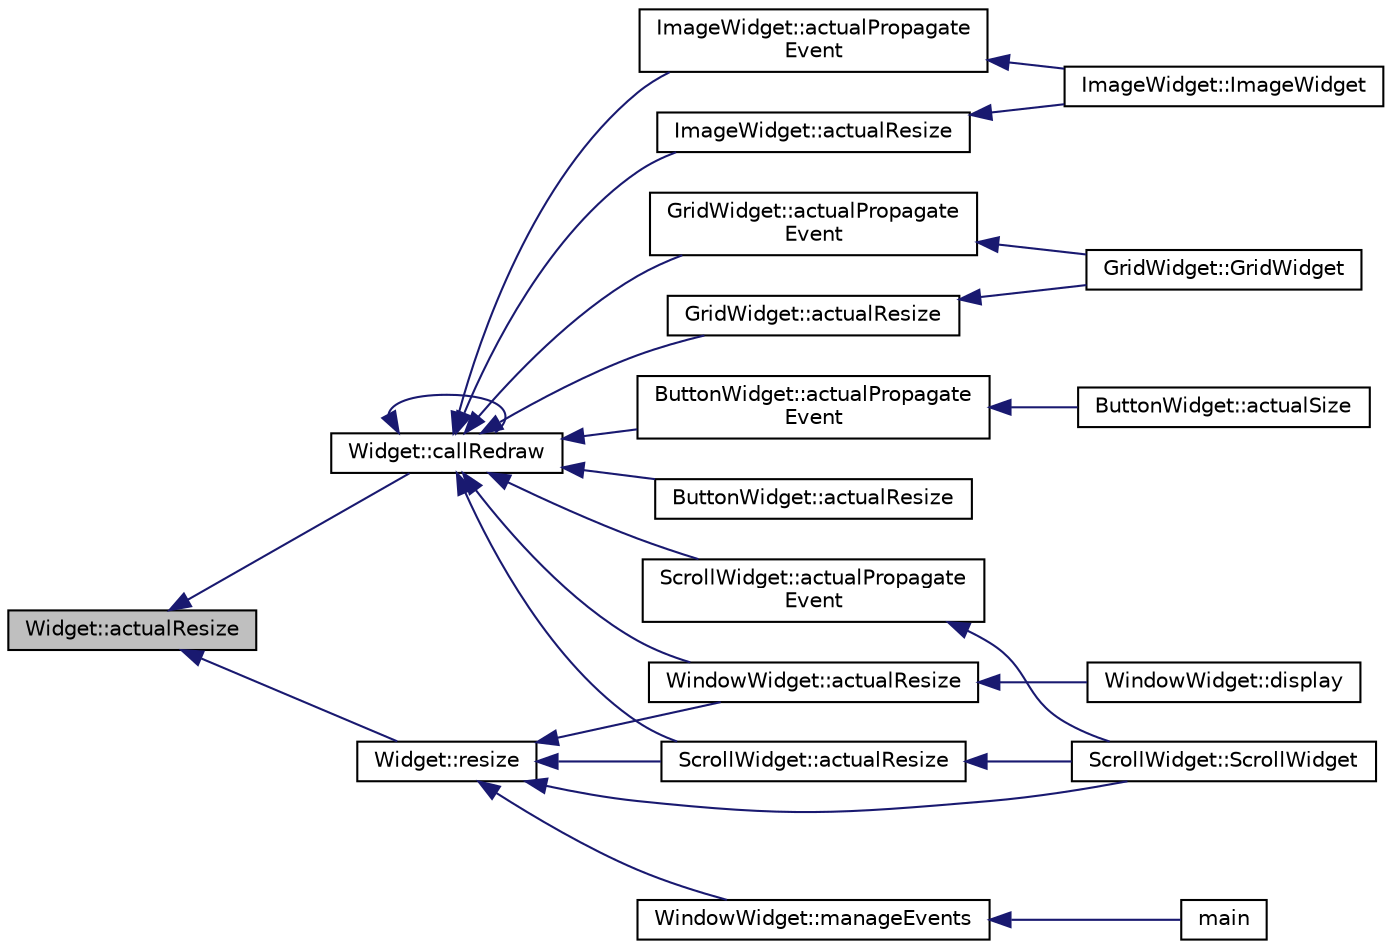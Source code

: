 digraph "Widget::actualResize"
{
 // INTERACTIVE_SVG=YES
  edge [fontname="Helvetica",fontsize="10",labelfontname="Helvetica",labelfontsize="10"];
  node [fontname="Helvetica",fontsize="10",shape=record];
  rankdir="LR";
  Node76 [label="Widget::actualResize",height=0.2,width=0.4,color="black", fillcolor="grey75", style="filled", fontcolor="black"];
  Node76 -> Node77 [dir="back",color="midnightblue",fontsize="10",style="solid",fontname="Helvetica"];
  Node77 [label="Widget::callRedraw",height=0.2,width=0.4,color="black", fillcolor="white", style="filled",URL="$class_widget.html#a210d4c8e3ea02cb777c6e3ad7fdc22b3"];
  Node77 -> Node78 [dir="back",color="midnightblue",fontsize="10",style="solid",fontname="Helvetica"];
  Node78 [label="ButtonWidget::actualResize",height=0.2,width=0.4,color="black", fillcolor="white", style="filled",URL="$class_button_widget.html#a66e8bfd9bc9a56b3a7cb2a8efc38347e"];
  Node77 -> Node79 [dir="back",color="midnightblue",fontsize="10",style="solid",fontname="Helvetica"];
  Node79 [label="ButtonWidget::actualPropagate\lEvent",height=0.2,width=0.4,color="black", fillcolor="white", style="filled",URL="$class_button_widget.html#aae069846bf4c475a475a47daf4178f3d"];
  Node79 -> Node80 [dir="back",color="midnightblue",fontsize="10",style="solid",fontname="Helvetica"];
  Node80 [label="ButtonWidget::actualSize",height=0.2,width=0.4,color="black", fillcolor="white", style="filled",URL="$class_button_widget.html#a050618b949448e783b589ddd4ccfedf0"];
  Node77 -> Node81 [dir="back",color="midnightblue",fontsize="10",style="solid",fontname="Helvetica"];
  Node81 [label="GridWidget::actualResize",height=0.2,width=0.4,color="black", fillcolor="white", style="filled",URL="$class_grid_widget.html#a640c641444f6a5dae5a66af01d036777"];
  Node81 -> Node82 [dir="back",color="midnightblue",fontsize="10",style="solid",fontname="Helvetica"];
  Node82 [label="GridWidget::GridWidget",height=0.2,width=0.4,color="black", fillcolor="white", style="filled",URL="$class_grid_widget.html#ae03af738f5dddd2e8ea1b08b2de4ee8b"];
  Node77 -> Node83 [dir="back",color="midnightblue",fontsize="10",style="solid",fontname="Helvetica"];
  Node83 [label="GridWidget::actualPropagate\lEvent",height=0.2,width=0.4,color="black", fillcolor="white", style="filled",URL="$class_grid_widget.html#a9c57f1ca2311d3caa936a481fa7fbef0"];
  Node83 -> Node82 [dir="back",color="midnightblue",fontsize="10",style="solid",fontname="Helvetica"];
  Node77 -> Node84 [dir="back",color="midnightblue",fontsize="10",style="solid",fontname="Helvetica"];
  Node84 [label="ImageWidget::actualResize",height=0.2,width=0.4,color="black", fillcolor="white", style="filled",URL="$class_image_widget.html#a3b5f1a6cf3f2fcde08f50f0b91eaff70"];
  Node84 -> Node85 [dir="back",color="midnightblue",fontsize="10",style="solid",fontname="Helvetica"];
  Node85 [label="ImageWidget::ImageWidget",height=0.2,width=0.4,color="black", fillcolor="white", style="filled",URL="$class_image_widget.html#a0691c9bec182528fb06d42d21bc859fe"];
  Node77 -> Node86 [dir="back",color="midnightblue",fontsize="10",style="solid",fontname="Helvetica"];
  Node86 [label="ImageWidget::actualPropagate\lEvent",height=0.2,width=0.4,color="black", fillcolor="white", style="filled",URL="$class_image_widget.html#a08c72c6888bf10e0941443ea67c72498"];
  Node86 -> Node85 [dir="back",color="midnightblue",fontsize="10",style="solid",fontname="Helvetica"];
  Node77 -> Node87 [dir="back",color="midnightblue",fontsize="10",style="solid",fontname="Helvetica"];
  Node87 [label="ScrollWidget::actualResize",height=0.2,width=0.4,color="black", fillcolor="white", style="filled",URL="$class_scroll_widget.html#a4ede9d7a9f850f367b39173bb2519bd6"];
  Node87 -> Node88 [dir="back",color="midnightblue",fontsize="10",style="solid",fontname="Helvetica"];
  Node88 [label="ScrollWidget::ScrollWidget",height=0.2,width=0.4,color="black", fillcolor="white", style="filled",URL="$class_scroll_widget.html#a8cd1d59b24aff85a353e86e24425e94d"];
  Node77 -> Node89 [dir="back",color="midnightblue",fontsize="10",style="solid",fontname="Helvetica"];
  Node89 [label="ScrollWidget::actualPropagate\lEvent",height=0.2,width=0.4,color="black", fillcolor="white", style="filled",URL="$class_scroll_widget.html#a19b22edd7d9f565af142e801a5960530"];
  Node89 -> Node88 [dir="back",color="midnightblue",fontsize="10",style="solid",fontname="Helvetica"];
  Node77 -> Node77 [dir="back",color="midnightblue",fontsize="10",style="solid",fontname="Helvetica"];
  Node77 -> Node90 [dir="back",color="midnightblue",fontsize="10",style="solid",fontname="Helvetica"];
  Node90 [label="WindowWidget::actualResize",height=0.2,width=0.4,color="black", fillcolor="white", style="filled",URL="$class_window_widget.html#a89a68a5d4dc9fd5da10ac75c1121a453"];
  Node90 -> Node91 [dir="back",color="midnightblue",fontsize="10",style="solid",fontname="Helvetica"];
  Node91 [label="WindowWidget::display",height=0.2,width=0.4,color="black", fillcolor="white", style="filled",URL="$class_window_widget.html#aaeb6c16306f82469d443182594a8ef8e"];
  Node76 -> Node92 [dir="back",color="midnightblue",fontsize="10",style="solid",fontname="Helvetica"];
  Node92 [label="Widget::resize",height=0.2,width=0.4,color="black", fillcolor="white", style="filled",URL="$class_widget.html#a0809c3a396f9d1cedb1446d7b0750ef2"];
  Node92 -> Node87 [dir="back",color="midnightblue",fontsize="10",style="solid",fontname="Helvetica"];
  Node92 -> Node88 [dir="back",color="midnightblue",fontsize="10",style="solid",fontname="Helvetica"];
  Node92 -> Node90 [dir="back",color="midnightblue",fontsize="10",style="solid",fontname="Helvetica"];
  Node92 -> Node93 [dir="back",color="midnightblue",fontsize="10",style="solid",fontname="Helvetica"];
  Node93 [label="WindowWidget::manageEvents",height=0.2,width=0.4,color="black", fillcolor="white", style="filled",URL="$class_window_widget.html#a541a8f556d865da798786e2601cf031e"];
  Node93 -> Node94 [dir="back",color="midnightblue",fontsize="10",style="solid",fontname="Helvetica"];
  Node94 [label="main",height=0.2,width=0.4,color="black", fillcolor="white", style="filled",URL="$main_8cpp.html#ae66f6b31b5ad750f1fe042a706a4e3d4"];
}
